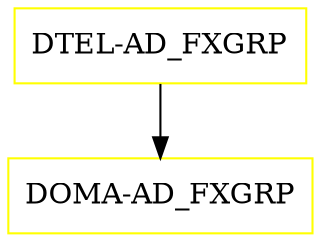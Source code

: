 digraph G {
  "DTEL-AD_FXGRP" [shape=box,color=yellow];
  "DOMA-AD_FXGRP" [shape=box,color=yellow,URL="./DOMA_AD_FXGRP.html"];
  "DTEL-AD_FXGRP" -> "DOMA-AD_FXGRP";
}
